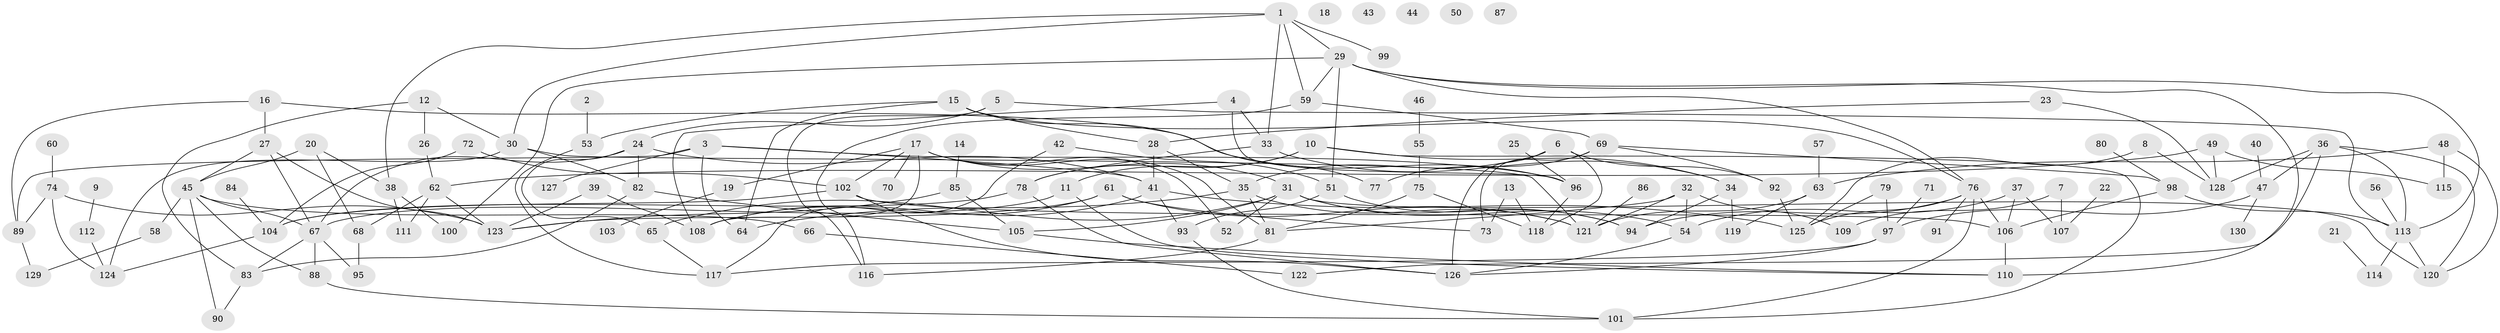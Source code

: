 // coarse degree distribution, {0: 0.09615384615384616, 1: 0.2692307692307692, 3: 0.11538461538461539, 6: 0.09615384615384616, 2: 0.09615384615384616, 5: 0.057692307692307696, 7: 0.057692307692307696, 4: 0.1346153846153846, 9: 0.019230769230769232, 12: 0.019230769230769232, 13: 0.019230769230769232, 14: 0.019230769230769232}
// Generated by graph-tools (version 1.1) at 2025/43/03/04/25 21:43:40]
// undirected, 130 vertices, 205 edges
graph export_dot {
graph [start="1"]
  node [color=gray90,style=filled];
  1;
  2;
  3;
  4;
  5;
  6;
  7;
  8;
  9;
  10;
  11;
  12;
  13;
  14;
  15;
  16;
  17;
  18;
  19;
  20;
  21;
  22;
  23;
  24;
  25;
  26;
  27;
  28;
  29;
  30;
  31;
  32;
  33;
  34;
  35;
  36;
  37;
  38;
  39;
  40;
  41;
  42;
  43;
  44;
  45;
  46;
  47;
  48;
  49;
  50;
  51;
  52;
  53;
  54;
  55;
  56;
  57;
  58;
  59;
  60;
  61;
  62;
  63;
  64;
  65;
  66;
  67;
  68;
  69;
  70;
  71;
  72;
  73;
  74;
  75;
  76;
  77;
  78;
  79;
  80;
  81;
  82;
  83;
  84;
  85;
  86;
  87;
  88;
  89;
  90;
  91;
  92;
  93;
  94;
  95;
  96;
  97;
  98;
  99;
  100;
  101;
  102;
  103;
  104;
  105;
  106;
  107;
  108;
  109;
  110;
  111;
  112;
  113;
  114;
  115;
  116;
  117;
  118;
  119;
  120;
  121;
  122;
  123;
  124;
  125;
  126;
  127;
  128;
  129;
  130;
  1 -- 29;
  1 -- 30;
  1 -- 33;
  1 -- 38;
  1 -- 59;
  1 -- 99;
  2 -- 53;
  3 -- 41;
  3 -- 64;
  3 -- 89;
  3 -- 96;
  3 -- 127;
  4 -- 33;
  4 -- 96;
  4 -- 108;
  5 -- 24;
  5 -- 113;
  5 -- 116;
  6 -- 35;
  6 -- 92;
  6 -- 118;
  6 -- 126;
  7 -- 107;
  7 -- 109;
  8 -- 125;
  8 -- 128;
  9 -- 112;
  10 -- 11;
  10 -- 34;
  10 -- 78;
  10 -- 101;
  11 -- 67;
  11 -- 110;
  12 -- 26;
  12 -- 30;
  12 -- 83;
  13 -- 73;
  13 -- 118;
  14 -- 85;
  15 -- 28;
  15 -- 53;
  15 -- 64;
  15 -- 76;
  15 -- 77;
  16 -- 27;
  16 -- 89;
  16 -- 96;
  17 -- 19;
  17 -- 31;
  17 -- 52;
  17 -- 70;
  17 -- 81;
  17 -- 102;
  17 -- 108;
  19 -- 103;
  20 -- 38;
  20 -- 45;
  20 -- 68;
  21 -- 114;
  22 -- 107;
  23 -- 28;
  23 -- 128;
  24 -- 41;
  24 -- 65;
  24 -- 67;
  24 -- 82;
  25 -- 96;
  26 -- 62;
  27 -- 45;
  27 -- 67;
  27 -- 123;
  28 -- 35;
  28 -- 41;
  29 -- 51;
  29 -- 59;
  29 -- 76;
  29 -- 100;
  29 -- 110;
  29 -- 113;
  30 -- 82;
  30 -- 121;
  30 -- 124;
  31 -- 52;
  31 -- 54;
  31 -- 65;
  31 -- 94;
  31 -- 105;
  31 -- 120;
  32 -- 54;
  32 -- 81;
  32 -- 109;
  32 -- 121;
  33 -- 34;
  33 -- 78;
  34 -- 94;
  34 -- 119;
  35 -- 64;
  35 -- 81;
  35 -- 121;
  36 -- 47;
  36 -- 113;
  36 -- 120;
  36 -- 122;
  36 -- 128;
  37 -- 54;
  37 -- 106;
  37 -- 107;
  38 -- 100;
  38 -- 111;
  39 -- 108;
  39 -- 123;
  40 -- 47;
  41 -- 93;
  41 -- 108;
  41 -- 125;
  42 -- 51;
  42 -- 117;
  45 -- 58;
  45 -- 66;
  45 -- 67;
  45 -- 88;
  45 -- 90;
  46 -- 55;
  47 -- 97;
  47 -- 130;
  48 -- 63;
  48 -- 115;
  48 -- 120;
  49 -- 62;
  49 -- 115;
  49 -- 128;
  51 -- 93;
  51 -- 94;
  53 -- 117;
  54 -- 126;
  55 -- 75;
  56 -- 113;
  57 -- 63;
  58 -- 129;
  59 -- 69;
  59 -- 116;
  60 -- 74;
  61 -- 73;
  61 -- 108;
  61 -- 121;
  61 -- 123;
  62 -- 68;
  62 -- 111;
  62 -- 123;
  63 -- 119;
  63 -- 121;
  65 -- 117;
  66 -- 122;
  67 -- 83;
  67 -- 88;
  67 -- 95;
  68 -- 95;
  69 -- 73;
  69 -- 77;
  69 -- 92;
  69 -- 98;
  71 -- 97;
  72 -- 102;
  72 -- 104;
  74 -- 89;
  74 -- 123;
  74 -- 124;
  75 -- 81;
  75 -- 118;
  76 -- 91;
  76 -- 94;
  76 -- 101;
  76 -- 106;
  76 -- 125;
  78 -- 104;
  78 -- 126;
  79 -- 97;
  79 -- 125;
  80 -- 98;
  81 -- 116;
  82 -- 83;
  82 -- 105;
  83 -- 90;
  84 -- 104;
  85 -- 105;
  85 -- 123;
  86 -- 121;
  88 -- 101;
  89 -- 129;
  92 -- 125;
  93 -- 101;
  96 -- 118;
  97 -- 117;
  97 -- 126;
  98 -- 106;
  98 -- 113;
  102 -- 104;
  102 -- 106;
  102 -- 126;
  104 -- 124;
  105 -- 110;
  106 -- 110;
  112 -- 124;
  113 -- 114;
  113 -- 120;
}
